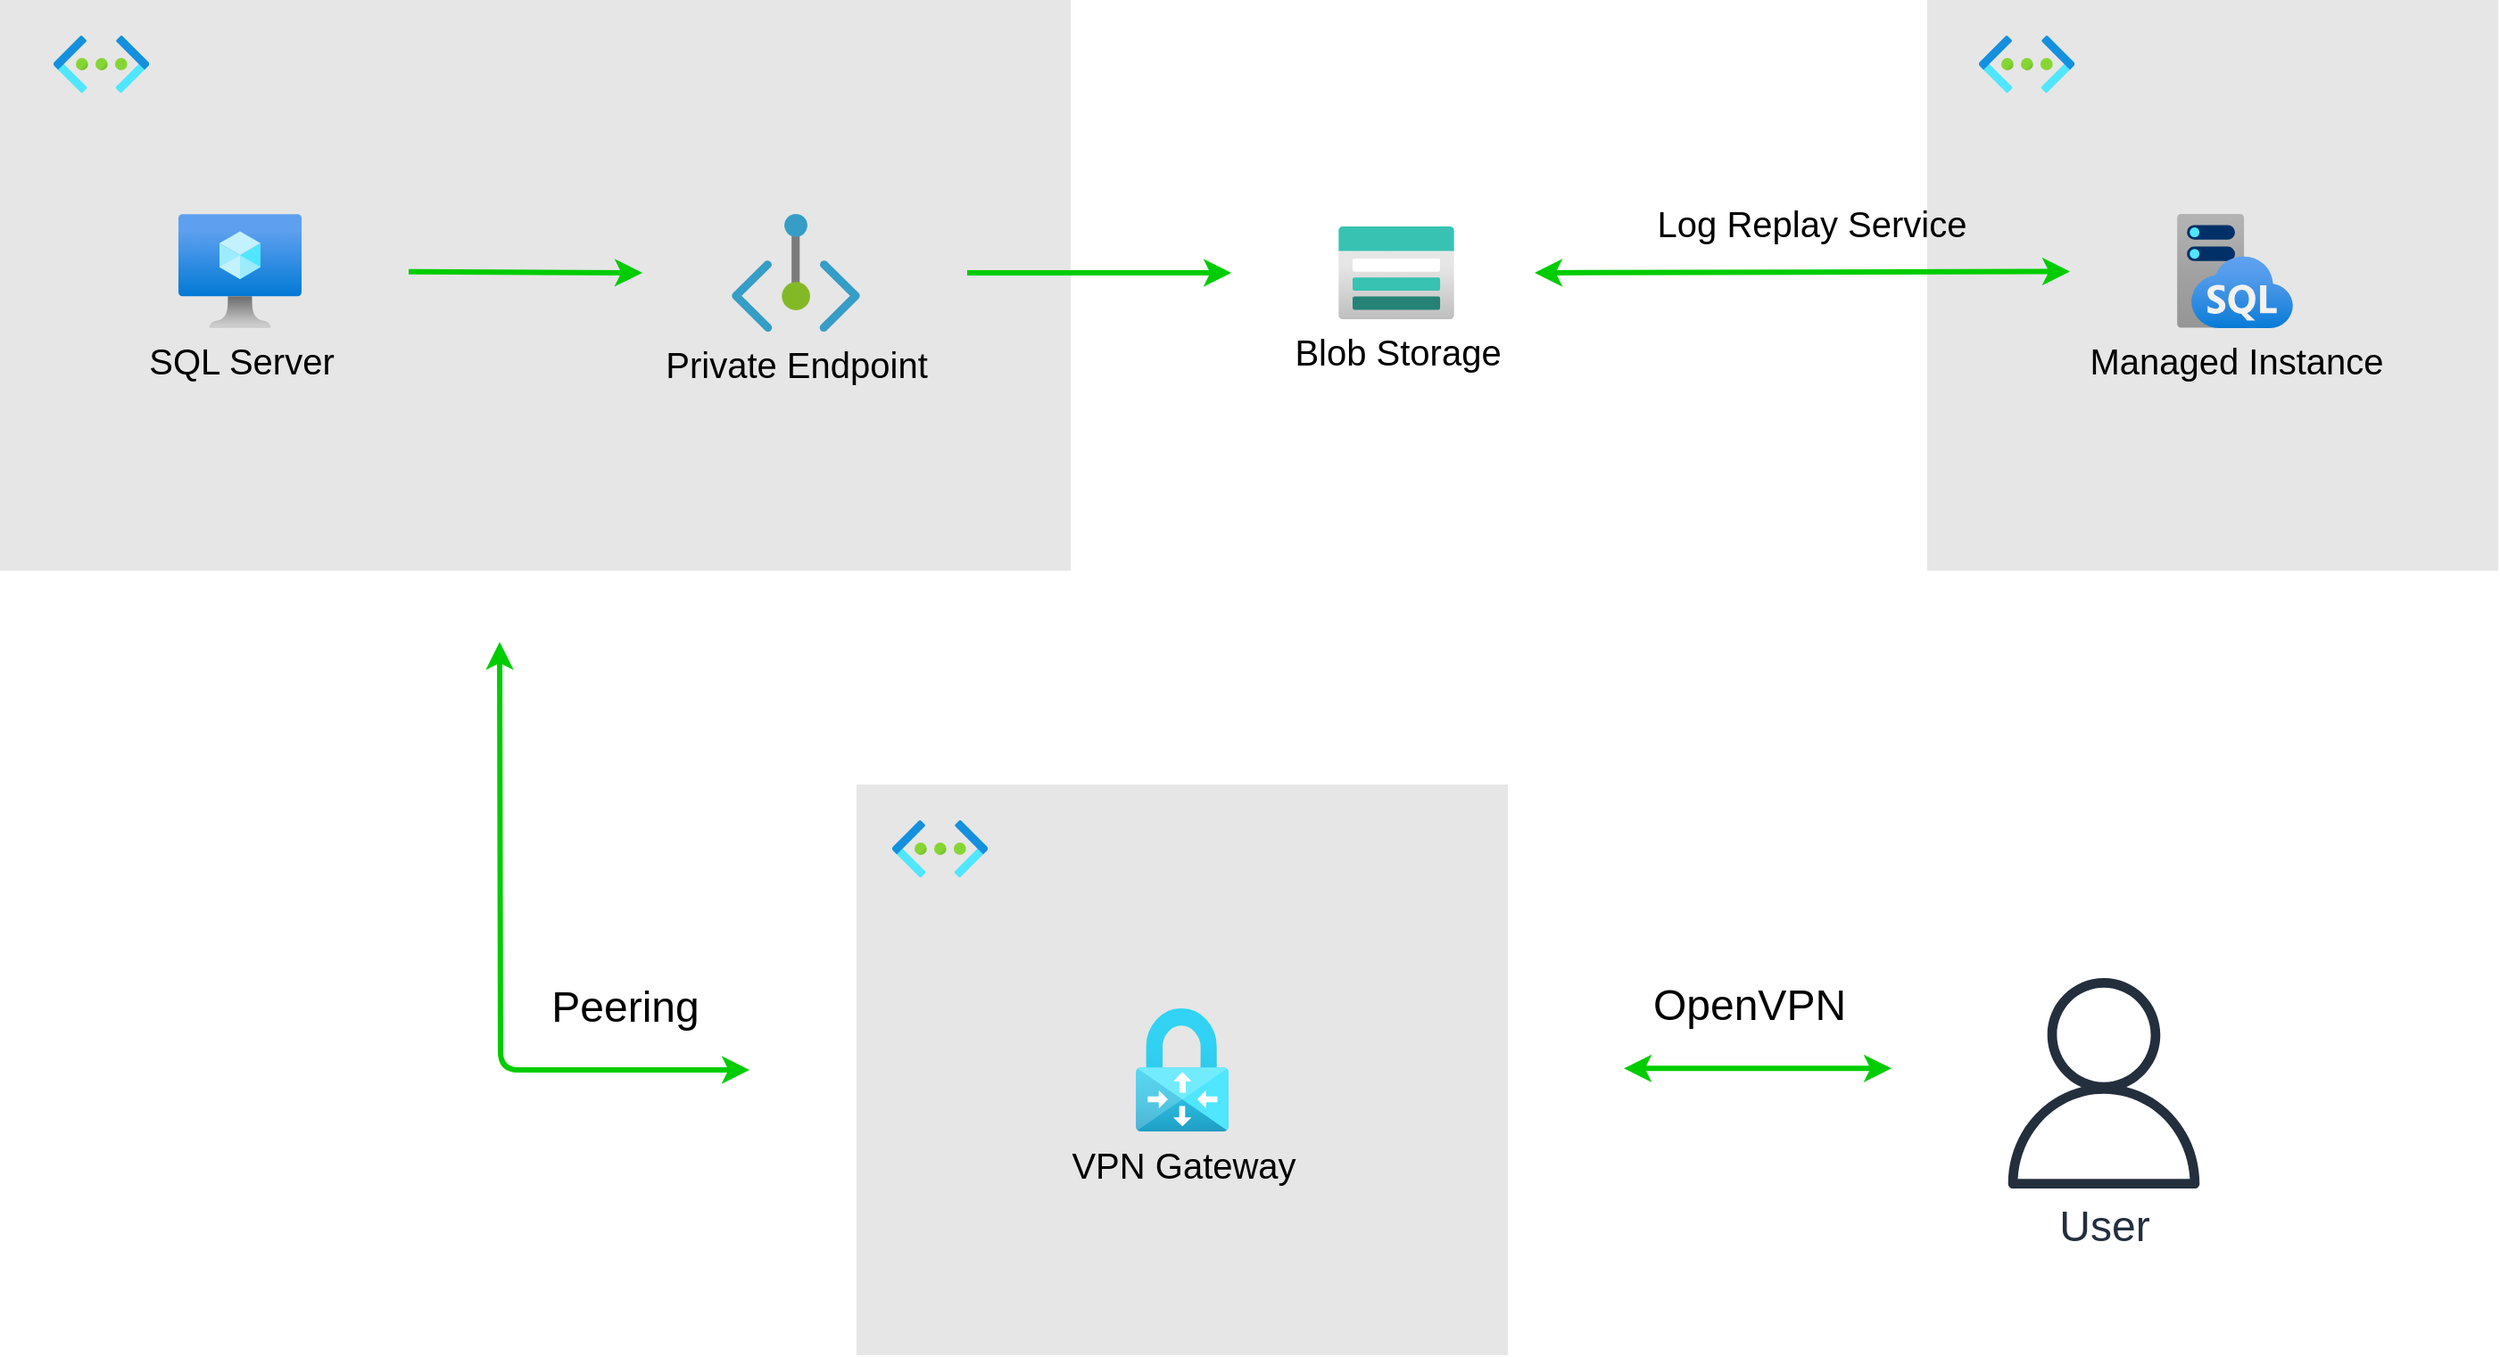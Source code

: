 <mxfile scale="1" border="40">
    <diagram id="RaksqvkSTrklfxzZDQWZ" name="Page-1">
        <mxGraphModel dx="2477" dy="957" grid="1" gridSize="10" guides="1" tooltips="1" connect="1" arrows="1" fold="1" page="1" pageScale="1" pageWidth="827" pageHeight="1169" background="#FFFFFF" math="0" shadow="0">
            <root>
                <mxCell id="0"/>
                <mxCell id="1" parent="0"/>
                <mxCell id="7" value="" style="rounded=0;whiteSpace=wrap;html=1;labelBackgroundColor=none;fontSize=20;fillColor=#E6E6E6;dashed=1;strokeWidth=2;strokeColor=none;" vertex="1" parent="1">
                    <mxGeometry x="200" y="520" width="365" height="320" as="geometry"/>
                </mxCell>
                <mxCell id="12" value="" style="rounded=0;whiteSpace=wrap;html=1;labelBackgroundColor=none;fontSize=16;fillColor=#E6E6E6;dashed=1;strokeWidth=2;strokeColor=none;" vertex="1" parent="1">
                    <mxGeometry x="800" y="80" width="320" height="320" as="geometry"/>
                </mxCell>
                <mxCell id="4" value="" style="rounded=0;whiteSpace=wrap;html=1;labelBackgroundColor=none;fontSize=20;fillColor=#E6E6E6;dashed=1;strokeWidth=2;strokeColor=none;" vertex="1" parent="1">
                    <mxGeometry x="-280" y="80" width="600" height="320" as="geometry"/>
                </mxCell>
                <mxCell id="16" style="edgeStyle=none;html=1;fontSize=20;startArrow=none;startFill=0;sourcePerimeterSpacing=60;targetPerimeterSpacing=60;strokeColor=#00CC00;strokeWidth=3;" edge="1" parent="1" source="2">
                    <mxGeometry relative="1" as="geometry">
                        <mxPoint x="80" y="233" as="targetPoint"/>
                    </mxGeometry>
                </mxCell>
                <mxCell id="2" value="SQL Server" style="aspect=fixed;html=1;points=[];align=center;image;fontSize=20;image=img/lib/azure2/compute/Virtual_Machine.svg;labelBackgroundColor=none;" vertex="1" parent="1">
                    <mxGeometry x="-180" y="200" width="69" height="64" as="geometry"/>
                </mxCell>
                <mxCell id="22" style="edgeStyle=orthogonalEdgeStyle;html=1;fontSize=20;fontColor=#000000;startArrow=classic;startFill=1;sourcePerimeterSpacing=60;targetPerimeterSpacing=60;strokeColor=#00CC00;strokeWidth=3;" edge="1" parent="1" source="7">
                    <mxGeometry relative="1" as="geometry">
                        <mxPoint y="440" as="targetPoint"/>
                    </mxGeometry>
                </mxCell>
                <mxCell id="10" value="VPN Gateway" style="aspect=fixed;html=1;points=[];align=center;image;fontSize=20;image=img/lib/azure2/networking/Virtual_Network_Gateways.svg;dashed=1;labelBackgroundColor=none;strokeColor=#3399FF;strokeWidth=2;fillColor=#E6E6E6;" vertex="1" parent="1">
                    <mxGeometry x="356.5" y="645.5" width="52" height="69" as="geometry"/>
                </mxCell>
                <mxCell id="11" value="Managed Instance" style="aspect=fixed;html=1;points=[];align=center;image;fontSize=20;image=img/lib/azure2/databases/SQL_Managed_Instance.svg;dashed=1;labelBackgroundColor=none;strokeColor=#3399FF;strokeWidth=2;fillColor=#E6E6E6;" vertex="1" parent="1">
                    <mxGeometry x="940" y="200" width="65" height="64" as="geometry"/>
                </mxCell>
                <mxCell id="20" style="edgeStyle=none;html=1;fontSize=20;fontColor=#000000;startArrow=classic;startFill=1;sourcePerimeterSpacing=60;targetPerimeterSpacing=60;strokeColor=#00CC00;strokeWidth=3;" edge="1" parent="1" target="11">
                    <mxGeometry relative="1" as="geometry">
                        <mxPoint x="580" y="233" as="sourcePoint"/>
                    </mxGeometry>
                </mxCell>
                <mxCell id="13" value="Blob Storage" style="aspect=fixed;html=1;points=[];align=center;image;fontSize=20;image=img/lib/azure2/storage/Storage_Accounts.svg;dashed=1;labelBackgroundColor=none;strokeColor=#3399FF;strokeWidth=2;fillColor=#E6E6E6;" vertex="1" parent="1">
                    <mxGeometry x="470" y="207" width="65" height="52" as="geometry"/>
                </mxCell>
                <mxCell id="14" value="" style="aspect=fixed;html=1;points=[];align=center;image;fontSize=20;image=img/lib/azure2/networking/Virtual_Networks.svg;dashed=1;labelBackgroundColor=none;strokeColor=#3399FF;strokeWidth=2;fillColor=#E6E6E6;" vertex="1" parent="1">
                    <mxGeometry x="-250" y="100" width="53.6" height="32" as="geometry"/>
                </mxCell>
                <mxCell id="17" style="edgeStyle=none;html=1;fontSize=20;startArrow=none;startFill=0;sourcePerimeterSpacing=60;targetPerimeterSpacing=60;strokeColor=#00CC00;strokeWidth=3;" edge="1" parent="1" source="15" target="13">
                    <mxGeometry relative="1" as="geometry"/>
                </mxCell>
                <mxCell id="15" value="Private Endpoint" style="aspect=fixed;html=1;points=[];align=center;image;fontSize=20;image=img/lib/azure2/networking/Private_Endpoint.svg;dashed=1;labelBackgroundColor=none;strokeColor=#3399FF;strokeWidth=2;fillColor=#E6E6E6;" vertex="1" parent="1">
                    <mxGeometry x="130" y="200" width="72" height="66" as="geometry"/>
                </mxCell>
                <mxCell id="21" value="" style="aspect=fixed;html=1;points=[];align=center;image;fontSize=20;image=img/lib/azure2/networking/Virtual_Networks.svg;dashed=1;labelBackgroundColor=none;strokeColor=#3399FF;strokeWidth=2;fillColor=#E6E6E6;" vertex="1" parent="1">
                    <mxGeometry x="829" y="100" width="53.6" height="32" as="geometry"/>
                </mxCell>
                <mxCell id="23" value="Peering" style="text;html=1;resizable=0;autosize=1;align=center;verticalAlign=middle;points=[];fillColor=none;strokeColor=none;rounded=0;dashed=1;labelBackgroundColor=none;fontSize=24;fontColor=#000000;fontStyle=0" vertex="1" parent="1">
                    <mxGeometry x="20" y="630" width="100" height="30" as="geometry"/>
                </mxCell>
                <mxCell id="26" style="edgeStyle=orthogonalEdgeStyle;html=1;fontSize=20;fontColor=#000000;startArrow=classic;startFill=1;sourcePerimeterSpacing=60;targetPerimeterSpacing=60;strokeColor=#00CC00;strokeWidth=3;" edge="1" parent="1">
                    <mxGeometry relative="1" as="geometry">
                        <mxPoint x="630" y="679.17" as="targetPoint"/>
                        <mxPoint x="780" y="679.17" as="sourcePoint"/>
                    </mxGeometry>
                </mxCell>
                <mxCell id="25" value="User" style="sketch=0;outlineConnect=0;fontColor=#232F3E;gradientColor=none;fillColor=#232F3D;strokeColor=none;dashed=0;verticalLabelPosition=bottom;verticalAlign=top;align=center;html=1;fontSize=24;fontStyle=0;aspect=fixed;pointerEvents=1;shape=mxgraph.aws4.user;labelBackgroundColor=none;" vertex="1" parent="1">
                    <mxGeometry x="840" y="628.5" width="118" height="118" as="geometry"/>
                </mxCell>
                <mxCell id="27" value="OpenVPN" style="text;html=1;resizable=0;autosize=1;align=center;verticalAlign=middle;points=[];fillColor=none;strokeColor=none;rounded=0;dashed=1;labelBackgroundColor=none;fontSize=24;fontColor=#000000;fontStyle=0" vertex="1" parent="1">
                    <mxGeometry x="640" y="628.5" width="120" height="30" as="geometry"/>
                </mxCell>
                <mxCell id="28" value="" style="aspect=fixed;html=1;points=[];align=center;image;fontSize=20;image=img/lib/azure2/networking/Virtual_Networks.svg;dashed=1;labelBackgroundColor=none;strokeColor=#3399FF;strokeWidth=2;fillColor=#E6E6E6;" vertex="1" parent="1">
                    <mxGeometry x="220" y="540" width="53.6" height="32" as="geometry"/>
                </mxCell>
                <mxCell id="29" value="Log Replay Service" style="text;html=1;resizable=0;autosize=1;align=center;verticalAlign=middle;points=[];fillColor=none;strokeColor=none;rounded=0;dashed=1;labelBackgroundColor=none;fontSize=20;fontColor=#000000;fontStyle=0" vertex="1" parent="1">
                    <mxGeometry x="640" y="190" width="190" height="30" as="geometry"/>
                </mxCell>
            </root>
        </mxGraphModel>
    </diagram>
</mxfile>